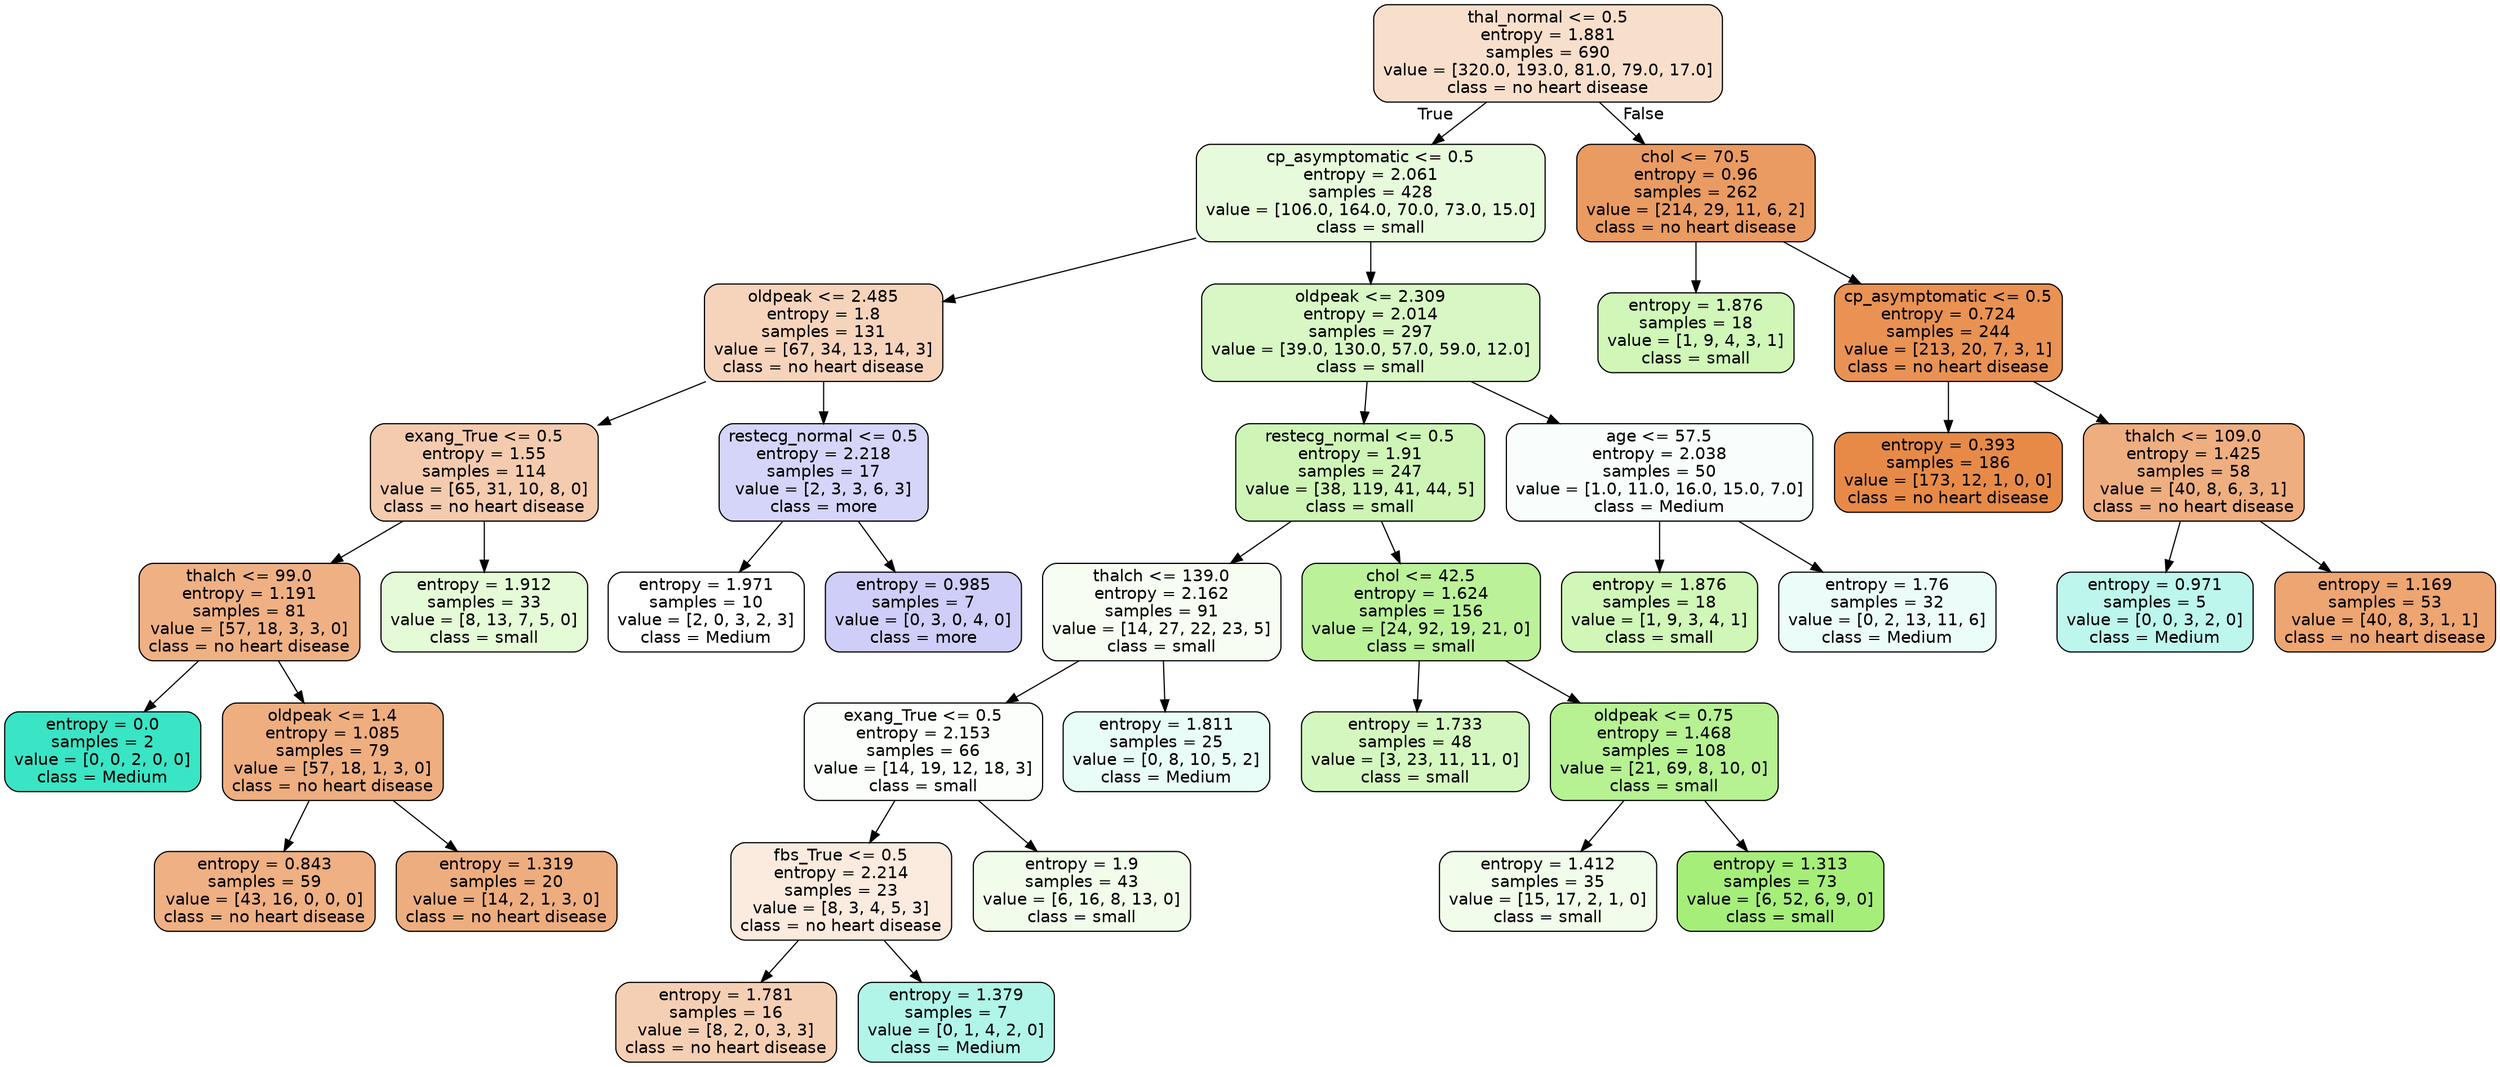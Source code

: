 digraph Tree {
node [shape=box, style="filled, rounded", color="black", fontname="helvetica"] ;
edge [fontname="helvetica"] ;
0 [label="thal_normal <= 0.5\nentropy = 1.881\nsamples = 690\nvalue = [320.0, 193.0, 81.0, 79.0, 17.0]\nclass = no heart disease", fillcolor="#f8dfcc"] ;
1 [label="cp_asymptomatic <= 0.5\nentropy = 2.061\nsamples = 428\nvalue = [106.0, 164.0, 70.0, 73.0, 15.0]\nclass = small", fillcolor="#e7fadb"] ;
0 -> 1 [labeldistance=2.5, labelangle=45, headlabel="True"] ;
2 [label="oldpeak <= 2.485\nentropy = 1.8\nsamples = 131\nvalue = [67, 34, 13, 14, 3]\nclass = no heart disease", fillcolor="#f6d4bc"] ;
1 -> 2 ;
3 [label="exang_True <= 0.5\nentropy = 1.55\nsamples = 114\nvalue = [65, 31, 10, 8, 0]\nclass = no heart disease", fillcolor="#f4cbae"] ;
2 -> 3 ;
4 [label="thalch <= 99.0\nentropy = 1.191\nsamples = 81\nvalue = [57, 18, 3, 3, 0]\nclass = no heart disease", fillcolor="#efb184"] ;
3 -> 4 ;
5 [label="entropy = 0.0\nsamples = 2\nvalue = [0, 0, 2, 0, 0]\nclass = Medium", fillcolor="#39e5c5"] ;
4 -> 5 ;
6 [label="oldpeak <= 1.4\nentropy = 1.085\nsamples = 79\nvalue = [57, 18, 1, 3, 0]\nclass = no heart disease", fillcolor="#eeae80"] ;
4 -> 6 ;
7 [label="entropy = 0.843\nsamples = 59\nvalue = [43, 16, 0, 0, 0]\nclass = no heart disease", fillcolor="#efb083"] ;
6 -> 7 ;
8 [label="entropy = 1.319\nsamples = 20\nvalue = [14, 2, 1, 3, 0]\nclass = no heart disease", fillcolor="#eead7f"] ;
6 -> 8 ;
9 [label="entropy = 1.912\nsamples = 33\nvalue = [8, 13, 7, 5, 0]\nclass = small", fillcolor="#e5fad7"] ;
3 -> 9 ;
10 [label="restecg_normal <= 0.5\nentropy = 2.218\nsamples = 17\nvalue = [2, 3, 3, 6, 3]\nclass = more", fillcolor="#d5d5f9"] ;
2 -> 10 ;
11 [label="entropy = 1.971\nsamples = 10\nvalue = [2, 0, 3, 2, 3]\nclass = Medium", fillcolor="#ffffff"] ;
10 -> 11 ;
12 [label="entropy = 0.985\nsamples = 7\nvalue = [0, 3, 0, 4, 0]\nclass = more", fillcolor="#cecef8"] ;
10 -> 12 ;
13 [label="oldpeak <= 2.309\nentropy = 2.014\nsamples = 297\nvalue = [39.0, 130.0, 57.0, 59.0, 12.0]\nclass = small", fillcolor="#d8f7c4"] ;
1 -> 13 ;
14 [label="restecg_normal <= 0.5\nentropy = 1.91\nsamples = 247\nvalue = [38, 119, 41, 44, 5]\nclass = small", fillcolor="#cef5b6"] ;
13 -> 14 ;
15 [label="thalch <= 139.0\nentropy = 2.162\nsamples = 91\nvalue = [14, 27, 22, 23, 5]\nclass = small", fillcolor="#f7fdf3"] ;
14 -> 15 ;
16 [label="exang_True <= 0.5\nentropy = 2.153\nsamples = 66\nvalue = [14, 19, 12, 18, 3]\nclass = small", fillcolor="#fcfefb"] ;
15 -> 16 ;
17 [label="fbs_True <= 0.5\nentropy = 2.214\nsamples = 23\nvalue = [8, 3, 4, 5, 3]\nclass = no heart disease", fillcolor="#fbeade"] ;
16 -> 17 ;
18 [label="entropy = 1.781\nsamples = 16\nvalue = [8, 2, 0, 3, 3]\nclass = no heart disease", fillcolor="#f5cfb3"] ;
17 -> 18 ;
19 [label="entropy = 1.379\nsamples = 7\nvalue = [0, 1, 4, 2, 0]\nclass = Medium", fillcolor="#b0f5e8"] ;
17 -> 19 ;
20 [label="entropy = 1.9\nsamples = 43\nvalue = [6, 16, 8, 13, 0]\nclass = small", fillcolor="#f2fceb"] ;
16 -> 20 ;
21 [label="entropy = 1.811\nsamples = 25\nvalue = [0, 8, 10, 5, 2]\nclass = Medium", fillcolor="#e8fcf8"] ;
15 -> 21 ;
22 [label="chol <= 42.5\nentropy = 1.624\nsamples = 156\nvalue = [24, 92, 19, 21, 0]\nclass = small", fillcolor="#bbf299"] ;
14 -> 22 ;
23 [label="entropy = 1.733\nsamples = 48\nvalue = [3, 23, 11, 11, 0]\nclass = small", fillcolor="#d4f7bf"] ;
22 -> 23 ;
24 [label="oldpeak <= 0.75\nentropy = 1.468\nsamples = 108\nvalue = [21, 69, 8, 10, 0]\nclass = small", fillcolor="#b6f192"] ;
22 -> 24 ;
25 [label="entropy = 1.412\nsamples = 35\nvalue = [15, 17, 2, 1, 0]\nclass = small", fillcolor="#f2fceb"] ;
24 -> 25 ;
26 [label="entropy = 1.313\nsamples = 73\nvalue = [6, 52, 6, 9, 0]\nclass = small", fillcolor="#a6ee7a"] ;
24 -> 26 ;
27 [label="age <= 57.5\nentropy = 2.038\nsamples = 50\nvalue = [1.0, 11.0, 16.0, 15.0, 7.0]\nclass = Medium", fillcolor="#f9fefd"] ;
13 -> 27 ;
28 [label="entropy = 1.876\nsamples = 18\nvalue = [1, 9, 3, 4, 1]\nclass = small", fillcolor="#d0f6b8"] ;
27 -> 28 ;
29 [label="entropy = 1.76\nsamples = 32\nvalue = [0, 2, 13, 11, 6]\nclass = Medium", fillcolor="#ecfdf9"] ;
27 -> 29 ;
30 [label="chol <= 70.5\nentropy = 0.96\nsamples = 262\nvalue = [214, 29, 11, 6, 2]\nclass = no heart disease", fillcolor="#ea9b62"] ;
0 -> 30 [labeldistance=2.5, labelangle=-45, headlabel="False"] ;
31 [label="entropy = 1.876\nsamples = 18\nvalue = [1, 9, 4, 3, 1]\nclass = small", fillcolor="#d0f6b8"] ;
30 -> 31 ;
32 [label="cp_asymptomatic <= 0.5\nentropy = 0.724\nsamples = 244\nvalue = [213, 20, 7, 3, 1]\nclass = no heart disease", fillcolor="#e99254"] ;
30 -> 32 ;
33 [label="entropy = 0.393\nsamples = 186\nvalue = [173, 12, 1, 0, 0]\nclass = no heart disease", fillcolor="#e78a48"] ;
32 -> 33 ;
34 [label="thalch <= 109.0\nentropy = 1.425\nsamples = 58\nvalue = [40, 8, 6, 3, 1]\nclass = no heart disease", fillcolor="#eeae80"] ;
32 -> 34 ;
35 [label="entropy = 0.971\nsamples = 5\nvalue = [0, 0, 3, 2, 0]\nclass = Medium", fillcolor="#bdf6ec"] ;
34 -> 35 ;
36 [label="entropy = 1.169\nsamples = 53\nvalue = [40, 8, 3, 1, 1]\nclass = no heart disease", fillcolor="#eda572"] ;
34 -> 36 ;
}